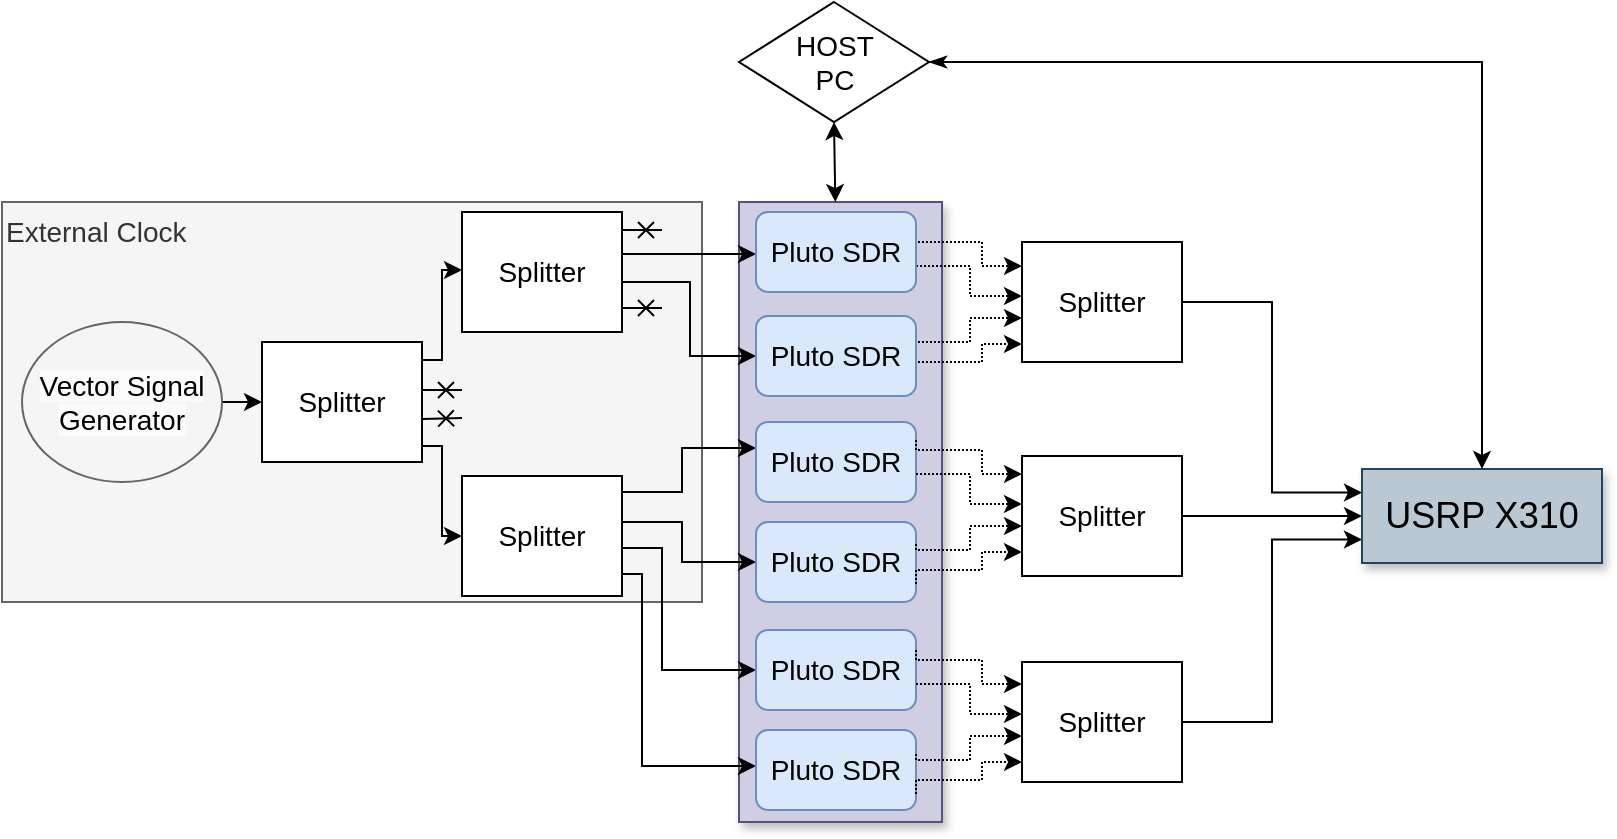 <mxfile version="20.7.4" type="github">
  <diagram name="Page-1" id="90a13364-a465-7bf4-72fc-28e22215d7a0">
    <mxGraphModel dx="1131" dy="967" grid="1" gridSize="10" guides="1" tooltips="1" connect="1" arrows="1" fold="1" page="1" pageScale="1.5" pageWidth="1169" pageHeight="826" background="none" math="0" shadow="0">
      <root>
        <mxCell id="0" style=";html=1;" />
        <mxCell id="1" style=";html=1;" parent="0" />
        <mxCell id="rF9bdgkSoaWU4o85ROfL-97" value="External Clock" style="rounded=0;whiteSpace=wrap;html=1;fontSize=14;fillColor=#f5f5f5;fontColor=#333333;strokeColor=#666666;align=left;verticalAlign=top;" vertex="1" parent="1">
          <mxGeometry x="220" y="200" width="350" height="200" as="geometry" />
        </mxCell>
        <mxCell id="rF9bdgkSoaWU4o85ROfL-89" value="" style="whiteSpace=wrap;html=1;shadow=1;fontSize=18;fillColor=#d0cee2;strokeColor=#56517e;" vertex="1" parent="1">
          <mxGeometry x="588.5" y="200" width="101.5" height="310" as="geometry" />
        </mxCell>
        <mxCell id="rF9bdgkSoaWU4o85ROfL-8" style="edgeStyle=orthogonalEdgeStyle;rounded=0;orthogonalLoop=1;jettySize=auto;html=1;exitX=1;exitY=0.25;exitDx=0;exitDy=0;entryX=0;entryY=0.5;entryDx=0;entryDy=0;fontSize=14;" edge="1" parent="1">
          <mxGeometry relative="1" as="geometry">
            <mxPoint x="430" y="279" as="sourcePoint" />
            <mxPoint x="450" y="234" as="targetPoint" />
            <Array as="points">
              <mxPoint x="440" y="279" />
              <mxPoint x="440" y="234" />
            </Array>
          </mxGeometry>
        </mxCell>
        <mxCell id="rF9bdgkSoaWU4o85ROfL-9" style="edgeStyle=orthogonalEdgeStyle;rounded=0;orthogonalLoop=1;jettySize=auto;html=1;exitX=1;exitY=0.75;exitDx=0;exitDy=0;entryX=0;entryY=0.5;entryDx=0;entryDy=0;fontSize=14;" edge="1" parent="1">
          <mxGeometry relative="1" as="geometry">
            <mxPoint x="430" y="322" as="sourcePoint" />
            <mxPoint x="450" y="367" as="targetPoint" />
            <Array as="points">
              <mxPoint x="440" y="322" />
              <mxPoint x="440" y="367" />
            </Array>
          </mxGeometry>
        </mxCell>
        <mxCell id="rF9bdgkSoaWU4o85ROfL-33" style="edgeStyle=orthogonalEdgeStyle;rounded=0;orthogonalLoop=1;jettySize=auto;html=1;exitX=1;exitY=0.5;exitDx=0;exitDy=0;fontSize=14;endArrow=cross;endFill=0;" edge="1" parent="1">
          <mxGeometry relative="1" as="geometry">
            <mxPoint x="430" y="294" as="sourcePoint" />
            <mxPoint x="450" y="294" as="targetPoint" />
          </mxGeometry>
        </mxCell>
        <mxCell id="rF9bdgkSoaWU4o85ROfL-39" style="edgeStyle=orthogonalEdgeStyle;rounded=0;orthogonalLoop=1;jettySize=auto;html=1;exitX=1;exitY=0.75;exitDx=0;exitDy=0;fontSize=14;endArrow=cross;endFill=0;" edge="1" parent="1">
          <mxGeometry relative="1" as="geometry">
            <mxPoint x="410" y="308" as="sourcePoint" />
            <mxPoint x="450" y="308" as="targetPoint" />
          </mxGeometry>
        </mxCell>
        <mxCell id="rF9bdgkSoaWU4o85ROfL-2" value="Splitter" style="rounded=0;whiteSpace=wrap;html=1;fontSize=14;" vertex="1" parent="1">
          <mxGeometry x="350" y="270" width="80" height="60" as="geometry" />
        </mxCell>
        <mxCell id="rF9bdgkSoaWU4o85ROfL-5" style="edgeStyle=orthogonalEdgeStyle;rounded=0;orthogonalLoop=1;jettySize=auto;html=1;exitX=1;exitY=0.5;exitDx=0;exitDy=0;entryX=0;entryY=0.5;entryDx=0;entryDy=0;fontSize=14;" edge="1" parent="1" source="rF9bdgkSoaWU4o85ROfL-4" target="rF9bdgkSoaWU4o85ROfL-2">
          <mxGeometry relative="1" as="geometry" />
        </mxCell>
        <mxCell id="rF9bdgkSoaWU4o85ROfL-4" value="&lt;font style=&quot;font-size: 14px;&quot;&gt;&lt;span style=&quot;color: rgb(0, 0, 0); font-family: Helvetica; font-style: normal; font-variant-ligatures: normal; font-variant-caps: normal; font-weight: 400; letter-spacing: normal; orphans: 2; text-align: center; text-indent: 0px; text-transform: none; widows: 2; word-spacing: 0px; -webkit-text-stroke-width: 0px; background-color: rgb(251, 251, 251); text-decoration-thickness: initial; text-decoration-style: initial; text-decoration-color: initial; float: none; display: inline !important;&quot;&gt;Vector Signal Generator&lt;/span&gt;&lt;br&gt;&lt;/font&gt;" style="ellipse;whiteSpace=wrap;html=1;fillColor=#f5f5f5;fontColor=#333333;strokeColor=#666666;" vertex="1" parent="1">
          <mxGeometry x="230" y="260" width="100" height="80" as="geometry" />
        </mxCell>
        <mxCell id="rF9bdgkSoaWU4o85ROfL-26" style="edgeStyle=orthogonalEdgeStyle;rounded=0;orthogonalLoop=1;jettySize=auto;html=1;exitX=1;exitY=0.25;exitDx=0;exitDy=0;entryX=0;entryY=0.5;entryDx=0;entryDy=0;fontSize=14;" edge="1" parent="1">
          <mxGeometry relative="1" as="geometry">
            <mxPoint x="530" y="221" as="sourcePoint" />
            <mxPoint x="597" y="226" as="targetPoint" />
            <Array as="points">
              <mxPoint x="530" y="226" />
            </Array>
          </mxGeometry>
        </mxCell>
        <mxCell id="rF9bdgkSoaWU4o85ROfL-29" style="edgeStyle=orthogonalEdgeStyle;rounded=0;orthogonalLoop=1;jettySize=auto;html=1;exitX=1;exitY=0.75;exitDx=0;exitDy=0;fontSize=14;endArrow=cross;endFill=0;" edge="1" parent="1">
          <mxGeometry relative="1" as="geometry">
            <mxPoint x="530" y="253" as="sourcePoint" />
            <mxPoint x="550" y="253" as="targetPoint" />
          </mxGeometry>
        </mxCell>
        <mxCell id="rF9bdgkSoaWU4o85ROfL-31" style="edgeStyle=orthogonalEdgeStyle;rounded=0;orthogonalLoop=1;jettySize=auto;html=1;exitX=1;exitY=0.25;exitDx=0;exitDy=0;fontSize=14;endArrow=cross;endFill=0;" edge="1" parent="1">
          <mxGeometry relative="1" as="geometry">
            <mxPoint x="530" y="214" as="sourcePoint" />
            <mxPoint x="550" y="214" as="targetPoint" />
          </mxGeometry>
        </mxCell>
        <mxCell id="rF9bdgkSoaWU4o85ROfL-41" style="edgeStyle=orthogonalEdgeStyle;rounded=0;orthogonalLoop=1;jettySize=auto;html=1;exitX=1;exitY=0.5;exitDx=0;exitDy=0;entryX=0;entryY=0.5;entryDx=0;entryDy=0;fontSize=14;endArrow=classic;endFill=1;" edge="1" parent="1" source="rF9bdgkSoaWU4o85ROfL-6" target="rF9bdgkSoaWU4o85ROfL-11">
          <mxGeometry relative="1" as="geometry">
            <Array as="points">
              <mxPoint x="530" y="240" />
              <mxPoint x="564" y="240" />
              <mxPoint x="564" y="277" />
            </Array>
          </mxGeometry>
        </mxCell>
        <mxCell id="rF9bdgkSoaWU4o85ROfL-6" value="Splitter" style="rounded=0;whiteSpace=wrap;html=1;fontSize=14;" vertex="1" parent="1">
          <mxGeometry x="450" y="205" width="80" height="60" as="geometry" />
        </mxCell>
        <mxCell id="rF9bdgkSoaWU4o85ROfL-42" style="edgeStyle=orthogonalEdgeStyle;rounded=0;orthogonalLoop=1;jettySize=auto;html=1;exitX=1;exitY=0.25;exitDx=0;exitDy=0;entryX=0;entryY=0.5;entryDx=0;entryDy=0;fontSize=14;endArrow=classic;endFill=1;" edge="1" parent="1">
          <mxGeometry relative="1" as="geometry">
            <mxPoint x="530" y="345" as="sourcePoint" />
            <mxPoint x="597" y="323" as="targetPoint" />
            <Array as="points">
              <mxPoint x="560" y="345" />
              <mxPoint x="560" y="323" />
            </Array>
          </mxGeometry>
        </mxCell>
        <mxCell id="rF9bdgkSoaWU4o85ROfL-43" style="edgeStyle=orthogonalEdgeStyle;rounded=0;orthogonalLoop=1;jettySize=auto;html=1;exitX=1;exitY=0.5;exitDx=0;exitDy=0;entryX=0;entryY=0.5;entryDx=0;entryDy=0;fontSize=14;endArrow=classic;endFill=1;" edge="1" parent="1" target="rF9bdgkSoaWU4o85ROfL-13">
          <mxGeometry relative="1" as="geometry">
            <mxPoint x="530" y="360" as="sourcePoint" />
            <mxPoint x="597" y="373" as="targetPoint" />
            <Array as="points">
              <mxPoint x="560" y="360" />
              <mxPoint x="560" y="380" />
            </Array>
          </mxGeometry>
        </mxCell>
        <mxCell id="rF9bdgkSoaWU4o85ROfL-44" style="edgeStyle=orthogonalEdgeStyle;rounded=0;orthogonalLoop=1;jettySize=auto;html=1;exitX=1;exitY=0.75;exitDx=0;exitDy=0;entryX=0;entryY=0.5;entryDx=0;entryDy=0;fontSize=14;endArrow=classic;endFill=1;" edge="1" parent="1" target="rF9bdgkSoaWU4o85ROfL-14">
          <mxGeometry relative="1" as="geometry">
            <mxPoint x="530" y="373" as="sourcePoint" />
            <mxPoint x="597" y="425" as="targetPoint" />
            <Array as="points">
              <mxPoint x="550" y="373" />
              <mxPoint x="550" y="434" />
            </Array>
          </mxGeometry>
        </mxCell>
        <mxCell id="rF9bdgkSoaWU4o85ROfL-45" style="edgeStyle=orthogonalEdgeStyle;rounded=0;orthogonalLoop=1;jettySize=auto;html=1;exitX=1;exitY=1;exitDx=0;exitDy=0;entryX=0;entryY=0.5;entryDx=0;entryDy=0;fontSize=14;endArrow=classic;endFill=1;" edge="1" parent="1">
          <mxGeometry relative="1" as="geometry">
            <mxPoint x="530" y="386" as="sourcePoint" />
            <mxPoint x="597" y="482" as="targetPoint" />
            <Array as="points">
              <mxPoint x="540" y="386" />
              <mxPoint x="540" y="482" />
            </Array>
          </mxGeometry>
        </mxCell>
        <mxCell id="rF9bdgkSoaWU4o85ROfL-7" value="Splitter" style="rounded=0;whiteSpace=wrap;html=1;fontSize=14;" vertex="1" parent="1">
          <mxGeometry x="450" y="337" width="80" height="60" as="geometry" />
        </mxCell>
        <mxCell id="rF9bdgkSoaWU4o85ROfL-56" style="edgeStyle=orthogonalEdgeStyle;rounded=0;orthogonalLoop=1;jettySize=auto;html=1;exitX=1;exitY=0.25;exitDx=0;exitDy=0;entryX=0;entryY=0.25;entryDx=0;entryDy=0;dashed=1;dashPattern=1 1;fontSize=14;startArrow=none;startFill=0;endArrow=classic;endFill=1;" edge="1" parent="1" source="rF9bdgkSoaWU4o85ROfL-10">
          <mxGeometry relative="1" as="geometry">
            <mxPoint x="677" y="212.0" as="sourcePoint" />
            <mxPoint x="730" y="232" as="targetPoint" />
            <Array as="points">
              <mxPoint x="677" y="220" />
              <mxPoint x="710" y="220" />
              <mxPoint x="710" y="232" />
            </Array>
          </mxGeometry>
        </mxCell>
        <mxCell id="rF9bdgkSoaWU4o85ROfL-57" style="edgeStyle=orthogonalEdgeStyle;rounded=0;orthogonalLoop=1;jettySize=auto;html=1;exitX=1;exitY=0.75;exitDx=0;exitDy=0;entryX=0;entryY=0.5;entryDx=0;entryDy=0;dashed=1;dashPattern=1 1;fontSize=14;startArrow=none;startFill=0;endArrow=classic;endFill=1;" edge="1" parent="1">
          <mxGeometry relative="1" as="geometry">
            <mxPoint x="677" y="232" as="sourcePoint" />
            <mxPoint x="730" y="247" as="targetPoint" />
            <Array as="points">
              <mxPoint x="704" y="232" />
              <mxPoint x="704" y="247" />
            </Array>
          </mxGeometry>
        </mxCell>
        <mxCell id="rF9bdgkSoaWU4o85ROfL-10" value="Pluto SDR" style="rounded=1;whiteSpace=wrap;html=1;fontSize=14;fillColor=#dae8fc;strokeColor=#6c8ebf;" vertex="1" parent="1">
          <mxGeometry x="597" y="205" width="80" height="40" as="geometry" />
        </mxCell>
        <mxCell id="rF9bdgkSoaWU4o85ROfL-60" style="edgeStyle=orthogonalEdgeStyle;rounded=0;orthogonalLoop=1;jettySize=auto;html=1;exitX=1;exitY=0.25;exitDx=0;exitDy=0;dashed=1;dashPattern=1 1;fontSize=14;startArrow=none;startFill=0;endArrow=classic;endFill=1;" edge="1" parent="1" source="rF9bdgkSoaWU4o85ROfL-11">
          <mxGeometry relative="1" as="geometry">
            <mxPoint x="730" y="258" as="targetPoint" />
            <Array as="points">
              <mxPoint x="677" y="270" />
              <mxPoint x="704" y="270" />
              <mxPoint x="704" y="258" />
            </Array>
          </mxGeometry>
        </mxCell>
        <mxCell id="rF9bdgkSoaWU4o85ROfL-61" style="edgeStyle=orthogonalEdgeStyle;rounded=0;orthogonalLoop=1;jettySize=auto;html=1;exitX=1;exitY=0.75;exitDx=0;exitDy=0;dashed=1;dashPattern=1 1;fontSize=14;startArrow=none;startFill=0;endArrow=classic;endFill=1;" edge="1" parent="1" source="rF9bdgkSoaWU4o85ROfL-11">
          <mxGeometry relative="1" as="geometry">
            <mxPoint x="730" y="271" as="targetPoint" />
            <Array as="points">
              <mxPoint x="677" y="280" />
              <mxPoint x="710" y="280" />
              <mxPoint x="710" y="271" />
            </Array>
          </mxGeometry>
        </mxCell>
        <mxCell id="rF9bdgkSoaWU4o85ROfL-11" value="Pluto SDR" style="rounded=1;whiteSpace=wrap;html=1;fontSize=14;fillColor=#dae8fc;strokeColor=#6c8ebf;" vertex="1" parent="1">
          <mxGeometry x="597" y="257" width="80" height="40" as="geometry" />
        </mxCell>
        <mxCell id="rF9bdgkSoaWU4o85ROfL-12" value="Pluto SDR" style="rounded=1;whiteSpace=wrap;html=1;fontSize=14;fillColor=#dae8fc;strokeColor=#6c8ebf;" vertex="1" parent="1">
          <mxGeometry x="597" y="310" width="80" height="40" as="geometry" />
        </mxCell>
        <mxCell id="rF9bdgkSoaWU4o85ROfL-13" value="Pluto SDR" style="rounded=1;whiteSpace=wrap;html=1;fontSize=14;fillColor=#dae8fc;strokeColor=#6c8ebf;" vertex="1" parent="1">
          <mxGeometry x="597" y="360" width="80" height="40" as="geometry" />
        </mxCell>
        <mxCell id="rF9bdgkSoaWU4o85ROfL-14" value="Pluto SDR" style="rounded=1;whiteSpace=wrap;html=1;fontSize=14;fillColor=#dae8fc;strokeColor=#6c8ebf;" vertex="1" parent="1">
          <mxGeometry x="597" y="414" width="80" height="40" as="geometry" />
        </mxCell>
        <mxCell id="rF9bdgkSoaWU4o85ROfL-15" value="Pluto SDR" style="rounded=1;whiteSpace=wrap;html=1;fontSize=14;fillColor=#dae8fc;strokeColor=#6c8ebf;" vertex="1" parent="1">
          <mxGeometry x="597" y="464" width="80" height="40" as="geometry" />
        </mxCell>
        <mxCell id="rF9bdgkSoaWU4o85ROfL-93" style="edgeStyle=orthogonalEdgeStyle;rounded=0;orthogonalLoop=1;jettySize=auto;html=1;exitX=1;exitY=0.5;exitDx=0;exitDy=0;entryX=0;entryY=0.25;entryDx=0;entryDy=0;fontSize=14;startArrow=none;startFill=0;endArrow=classic;endFill=1;" edge="1" parent="1" source="rF9bdgkSoaWU4o85ROfL-53" target="rF9bdgkSoaWU4o85ROfL-76">
          <mxGeometry relative="1" as="geometry" />
        </mxCell>
        <mxCell id="rF9bdgkSoaWU4o85ROfL-53" value="Splitter" style="rounded=0;whiteSpace=wrap;html=1;fontSize=14;" vertex="1" parent="1">
          <mxGeometry x="730" y="220" width="80" height="60" as="geometry" />
        </mxCell>
        <mxCell id="rF9bdgkSoaWU4o85ROfL-94" style="edgeStyle=orthogonalEdgeStyle;rounded=0;orthogonalLoop=1;jettySize=auto;html=1;exitX=1;exitY=0.5;exitDx=0;exitDy=0;entryX=0;entryY=0.5;entryDx=0;entryDy=0;fontSize=14;startArrow=none;startFill=0;endArrow=classic;endFill=1;" edge="1" parent="1" source="rF9bdgkSoaWU4o85ROfL-54" target="rF9bdgkSoaWU4o85ROfL-76">
          <mxGeometry relative="1" as="geometry" />
        </mxCell>
        <mxCell id="rF9bdgkSoaWU4o85ROfL-54" value="Splitter" style="rounded=0;whiteSpace=wrap;html=1;fontSize=14;" vertex="1" parent="1">
          <mxGeometry x="730" y="327" width="80" height="60" as="geometry" />
        </mxCell>
        <mxCell id="rF9bdgkSoaWU4o85ROfL-95" style="edgeStyle=orthogonalEdgeStyle;rounded=0;orthogonalLoop=1;jettySize=auto;html=1;exitX=1;exitY=0.5;exitDx=0;exitDy=0;entryX=0;entryY=0.75;entryDx=0;entryDy=0;fontSize=14;startArrow=none;startFill=0;endArrow=classic;endFill=1;" edge="1" parent="1" source="rF9bdgkSoaWU4o85ROfL-55" target="rF9bdgkSoaWU4o85ROfL-76">
          <mxGeometry relative="1" as="geometry" />
        </mxCell>
        <mxCell id="rF9bdgkSoaWU4o85ROfL-55" value="Splitter" style="rounded=0;whiteSpace=wrap;html=1;fontSize=14;" vertex="1" parent="1">
          <mxGeometry x="730" y="430" width="80" height="60" as="geometry" />
        </mxCell>
        <mxCell id="rF9bdgkSoaWU4o85ROfL-68" style="edgeStyle=orthogonalEdgeStyle;rounded=0;orthogonalLoop=1;jettySize=auto;html=1;exitX=1;exitY=0.25;exitDx=0;exitDy=0;entryX=0;entryY=0.25;entryDx=0;entryDy=0;dashed=1;dashPattern=1 1;fontSize=14;startArrow=none;startFill=0;endArrow=classic;endFill=1;" edge="1" parent="1">
          <mxGeometry relative="1" as="geometry">
            <mxPoint x="677" y="319.0" as="sourcePoint" />
            <mxPoint x="730" y="336" as="targetPoint" />
            <Array as="points">
              <mxPoint x="677" y="324" />
              <mxPoint x="710" y="324" />
              <mxPoint x="710" y="336" />
            </Array>
          </mxGeometry>
        </mxCell>
        <mxCell id="rF9bdgkSoaWU4o85ROfL-69" style="edgeStyle=orthogonalEdgeStyle;rounded=0;orthogonalLoop=1;jettySize=auto;html=1;exitX=1;exitY=0.75;exitDx=0;exitDy=0;entryX=0;entryY=0.5;entryDx=0;entryDy=0;dashed=1;dashPattern=1 1;fontSize=14;startArrow=none;startFill=0;endArrow=classic;endFill=1;" edge="1" parent="1">
          <mxGeometry relative="1" as="geometry">
            <mxPoint x="677" y="336" as="sourcePoint" />
            <mxPoint x="730" y="351" as="targetPoint" />
            <Array as="points">
              <mxPoint x="704" y="336" />
              <mxPoint x="704" y="351" />
            </Array>
          </mxGeometry>
        </mxCell>
        <mxCell id="rF9bdgkSoaWU4o85ROfL-70" style="edgeStyle=orthogonalEdgeStyle;rounded=0;orthogonalLoop=1;jettySize=auto;html=1;exitX=1;exitY=0.25;exitDx=0;exitDy=0;dashed=1;dashPattern=1 1;fontSize=14;startArrow=none;startFill=0;endArrow=classic;endFill=1;" edge="1" parent="1">
          <mxGeometry relative="1" as="geometry">
            <mxPoint x="677" y="371" as="sourcePoint" />
            <mxPoint x="730" y="362" as="targetPoint" />
            <Array as="points">
              <mxPoint x="677" y="374" />
              <mxPoint x="704" y="374" />
              <mxPoint x="704" y="362" />
            </Array>
          </mxGeometry>
        </mxCell>
        <mxCell id="rF9bdgkSoaWU4o85ROfL-71" style="edgeStyle=orthogonalEdgeStyle;rounded=0;orthogonalLoop=1;jettySize=auto;html=1;exitX=1;exitY=0.75;exitDx=0;exitDy=0;dashed=1;dashPattern=1 1;fontSize=14;startArrow=none;startFill=0;endArrow=classic;endFill=1;" edge="1" parent="1">
          <mxGeometry relative="1" as="geometry">
            <mxPoint x="677" y="391" as="sourcePoint" />
            <mxPoint x="730" y="375" as="targetPoint" />
            <Array as="points">
              <mxPoint x="677" y="384" />
              <mxPoint x="710" y="384" />
              <mxPoint x="710" y="375" />
            </Array>
          </mxGeometry>
        </mxCell>
        <mxCell id="rF9bdgkSoaWU4o85ROfL-72" style="edgeStyle=orthogonalEdgeStyle;rounded=0;orthogonalLoop=1;jettySize=auto;html=1;exitX=1;exitY=0.25;exitDx=0;exitDy=0;entryX=0;entryY=0.25;entryDx=0;entryDy=0;dashed=1;dashPattern=1 1;fontSize=14;startArrow=none;startFill=0;endArrow=classic;endFill=1;" edge="1" parent="1">
          <mxGeometry relative="1" as="geometry">
            <mxPoint x="677" y="424.0" as="sourcePoint" />
            <mxPoint x="730" y="441" as="targetPoint" />
            <Array as="points">
              <mxPoint x="677" y="429" />
              <mxPoint x="710" y="429" />
              <mxPoint x="710" y="441" />
            </Array>
          </mxGeometry>
        </mxCell>
        <mxCell id="rF9bdgkSoaWU4o85ROfL-73" style="edgeStyle=orthogonalEdgeStyle;rounded=0;orthogonalLoop=1;jettySize=auto;html=1;exitX=1;exitY=0.75;exitDx=0;exitDy=0;entryX=0;entryY=0.5;entryDx=0;entryDy=0;dashed=1;dashPattern=1 1;fontSize=14;startArrow=none;startFill=0;endArrow=classic;endFill=1;" edge="1" parent="1">
          <mxGeometry relative="1" as="geometry">
            <mxPoint x="677" y="441" as="sourcePoint" />
            <mxPoint x="730" y="456" as="targetPoint" />
            <Array as="points">
              <mxPoint x="704" y="441" />
              <mxPoint x="704" y="456" />
            </Array>
          </mxGeometry>
        </mxCell>
        <mxCell id="rF9bdgkSoaWU4o85ROfL-74" style="edgeStyle=orthogonalEdgeStyle;rounded=0;orthogonalLoop=1;jettySize=auto;html=1;exitX=1;exitY=0.25;exitDx=0;exitDy=0;dashed=1;dashPattern=1 1;fontSize=14;startArrow=none;startFill=0;endArrow=classic;endFill=1;" edge="1" parent="1">
          <mxGeometry relative="1" as="geometry">
            <mxPoint x="677" y="476" as="sourcePoint" />
            <mxPoint x="730" y="467" as="targetPoint" />
            <Array as="points">
              <mxPoint x="677" y="479" />
              <mxPoint x="704" y="479" />
              <mxPoint x="704" y="467" />
            </Array>
          </mxGeometry>
        </mxCell>
        <mxCell id="rF9bdgkSoaWU4o85ROfL-75" style="edgeStyle=orthogonalEdgeStyle;rounded=0;orthogonalLoop=1;jettySize=auto;html=1;exitX=1;exitY=0.75;exitDx=0;exitDy=0;dashed=1;dashPattern=1 1;fontSize=14;startArrow=none;startFill=0;endArrow=classic;endFill=1;" edge="1" parent="1">
          <mxGeometry relative="1" as="geometry">
            <mxPoint x="677" y="496" as="sourcePoint" />
            <mxPoint x="730" y="480" as="targetPoint" />
            <Array as="points">
              <mxPoint x="677" y="489" />
              <mxPoint x="710" y="489" />
              <mxPoint x="710" y="480" />
            </Array>
          </mxGeometry>
        </mxCell>
        <mxCell id="rF9bdgkSoaWU4o85ROfL-76" value="USRP X310" style="whiteSpace=wrap;html=1;shadow=1;fontSize=18;fillColor=#bac8d3;strokeColor=#23445d;" vertex="1" parent="1">
          <mxGeometry x="900" y="333.5" width="120" height="47" as="geometry" />
        </mxCell>
        <mxCell id="rF9bdgkSoaWU4o85ROfL-96" style="edgeStyle=orthogonalEdgeStyle;rounded=0;orthogonalLoop=1;jettySize=auto;html=1;exitX=1;exitY=0.5;exitDx=0;exitDy=0;entryX=0.5;entryY=0;entryDx=0;entryDy=0;fontSize=14;startArrow=classicThin;startFill=1;endArrow=classic;endFill=1;" edge="1" parent="1" source="rF9bdgkSoaWU4o85ROfL-77" target="rF9bdgkSoaWU4o85ROfL-76">
          <mxGeometry relative="1" as="geometry" />
        </mxCell>
        <mxCell id="rF9bdgkSoaWU4o85ROfL-77" value="HOST&lt;br&gt;PC" style="rhombus;whiteSpace=wrap;html=1;fontSize=14;" vertex="1" parent="1">
          <mxGeometry x="588.5" y="100" width="95" height="60" as="geometry" />
        </mxCell>
        <mxCell id="rF9bdgkSoaWU4o85ROfL-92" value="" style="endArrow=classic;startArrow=classic;html=1;rounded=0;fontSize=14;entryX=0.5;entryY=1;entryDx=0;entryDy=0;" edge="1" parent="1" source="rF9bdgkSoaWU4o85ROfL-89" target="rF9bdgkSoaWU4o85ROfL-77">
          <mxGeometry width="50" height="50" relative="1" as="geometry">
            <mxPoint x="680" y="460" as="sourcePoint" />
            <mxPoint x="730" y="410" as="targetPoint" />
          </mxGeometry>
        </mxCell>
      </root>
    </mxGraphModel>
  </diagram>
</mxfile>
